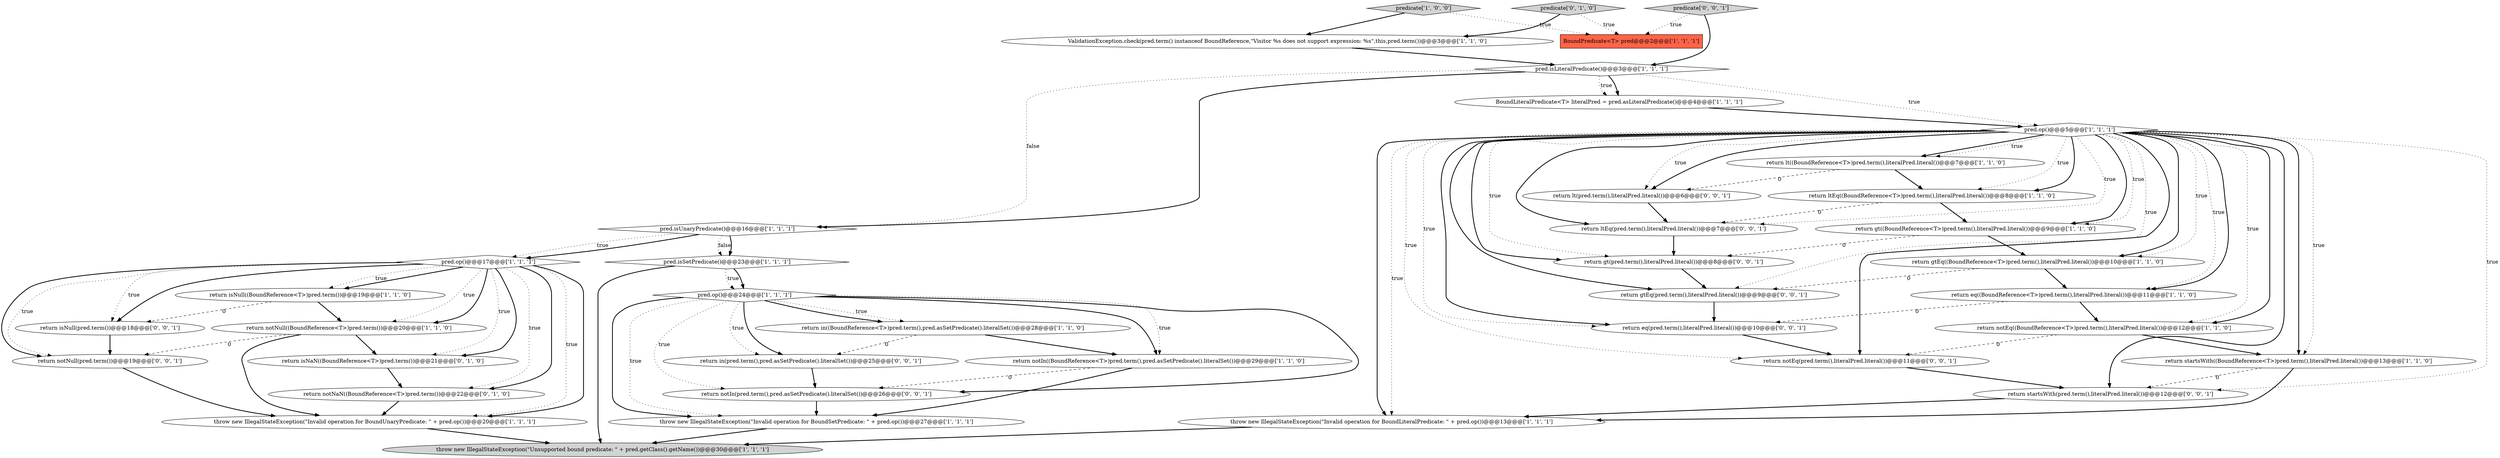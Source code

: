digraph {
15 [style = filled, label = "ValidationException.check(pred.term() instanceof BoundReference,\"Visitor %s does not support expression: %s\",this,pred.term())@@@3@@@['1', '1', '0']", fillcolor = white, shape = ellipse image = "AAA0AAABBB1BBB"];
31 [style = filled, label = "return lt(pred.term(),literalPred.literal())@@@6@@@['0', '0', '1']", fillcolor = white, shape = ellipse image = "AAA0AAABBB3BBB"];
14 [style = filled, label = "return notEq((BoundReference<T>)pred.term(),literalPred.literal())@@@12@@@['1', '1', '0']", fillcolor = white, shape = ellipse image = "AAA0AAABBB1BBB"];
36 [style = filled, label = "return notIn(pred.term(),pred.asSetPredicate().literalSet())@@@26@@@['0', '0', '1']", fillcolor = white, shape = ellipse image = "AAA0AAABBB3BBB"];
1 [style = filled, label = "pred.isSetPredicate()@@@23@@@['1', '1', '1']", fillcolor = white, shape = diamond image = "AAA0AAABBB1BBB"];
13 [style = filled, label = "return isNull((BoundReference<T>)pred.term())@@@19@@@['1', '1', '0']", fillcolor = white, shape = ellipse image = "AAA0AAABBB1BBB"];
33 [style = filled, label = "return gtEq(pred.term(),literalPred.literal())@@@9@@@['0', '0', '1']", fillcolor = white, shape = ellipse image = "AAA0AAABBB3BBB"];
35 [style = filled, label = "return in(pred.term(),pred.asSetPredicate().literalSet())@@@25@@@['0', '0', '1']", fillcolor = white, shape = ellipse image = "AAA0AAABBB3BBB"];
27 [style = filled, label = "predicate['0', '1', '0']", fillcolor = lightgray, shape = diamond image = "AAA0AAABBB2BBB"];
32 [style = filled, label = "return gt(pred.term(),literalPred.literal())@@@8@@@['0', '0', '1']", fillcolor = white, shape = ellipse image = "AAA0AAABBB3BBB"];
7 [style = filled, label = "BoundPredicate<T> pred@@@2@@@['1', '1', '1']", fillcolor = tomato, shape = box image = "AAA0AAABBB1BBB"];
18 [style = filled, label = "pred.op()@@@5@@@['1', '1', '1']", fillcolor = white, shape = diamond image = "AAA0AAABBB1BBB"];
6 [style = filled, label = "BoundLiteralPredicate<T> literalPred = pred.asLiteralPredicate()@@@4@@@['1', '1', '1']", fillcolor = white, shape = ellipse image = "AAA0AAABBB1BBB"];
0 [style = filled, label = "throw new IllegalStateException(\"Invalid operation for BoundUnaryPredicate: \" + pred.op())@@@20@@@['1', '1', '1']", fillcolor = white, shape = ellipse image = "AAA0AAABBB1BBB"];
24 [style = filled, label = "return eq((BoundReference<T>)pred.term(),literalPred.literal())@@@11@@@['1', '1', '0']", fillcolor = white, shape = ellipse image = "AAA0AAABBB1BBB"];
22 [style = filled, label = "return ltEq((BoundReference<T>)pred.term(),literalPred.literal())@@@8@@@['1', '1', '0']", fillcolor = white, shape = ellipse image = "AAA0AAABBB1BBB"];
10 [style = filled, label = "pred.isUnaryPredicate()@@@16@@@['1', '1', '1']", fillcolor = white, shape = diamond image = "AAA0AAABBB1BBB"];
39 [style = filled, label = "predicate['0', '0', '1']", fillcolor = lightgray, shape = diamond image = "AAA0AAABBB3BBB"];
30 [style = filled, label = "return isNull(pred.term())@@@18@@@['0', '0', '1']", fillcolor = white, shape = ellipse image = "AAA0AAABBB3BBB"];
8 [style = filled, label = "throw new IllegalStateException(\"Unsupported bound predicate: \" + pred.getClass().getName())@@@30@@@['1', '1', '1']", fillcolor = lightgray, shape = ellipse image = "AAA0AAABBB1BBB"];
17 [style = filled, label = "pred.op()@@@17@@@['1', '1', '1']", fillcolor = white, shape = diamond image = "AAA0AAABBB1BBB"];
25 [style = filled, label = "return notNaN((BoundReference<T>)pred.term())@@@22@@@['0', '1', '0']", fillcolor = white, shape = ellipse image = "AAA1AAABBB2BBB"];
3 [style = filled, label = "pred.isLiteralPredicate()@@@3@@@['1', '1', '1']", fillcolor = white, shape = diamond image = "AAA0AAABBB1BBB"];
29 [style = filled, label = "return ltEq(pred.term(),literalPred.literal())@@@7@@@['0', '0', '1']", fillcolor = white, shape = ellipse image = "AAA0AAABBB3BBB"];
9 [style = filled, label = "return gt((BoundReference<T>)pred.term(),literalPred.literal())@@@9@@@['1', '1', '0']", fillcolor = white, shape = ellipse image = "AAA0AAABBB1BBB"];
2 [style = filled, label = "return in((BoundReference<T>)pred.term(),pred.asSetPredicate().literalSet())@@@28@@@['1', '1', '0']", fillcolor = white, shape = ellipse image = "AAA0AAABBB1BBB"];
5 [style = filled, label = "predicate['1', '0', '0']", fillcolor = lightgray, shape = diamond image = "AAA0AAABBB1BBB"];
34 [style = filled, label = "return eq(pred.term(),literalPred.literal())@@@10@@@['0', '0', '1']", fillcolor = white, shape = ellipse image = "AAA0AAABBB3BBB"];
37 [style = filled, label = "return notEq(pred.term(),literalPred.literal())@@@11@@@['0', '0', '1']", fillcolor = white, shape = ellipse image = "AAA0AAABBB3BBB"];
23 [style = filled, label = "return notIn((BoundReference<T>)pred.term(),pred.asSetPredicate().literalSet())@@@29@@@['1', '1', '0']", fillcolor = white, shape = ellipse image = "AAA0AAABBB1BBB"];
38 [style = filled, label = "return notNull(pred.term())@@@19@@@['0', '0', '1']", fillcolor = white, shape = ellipse image = "AAA0AAABBB3BBB"];
12 [style = filled, label = "throw new IllegalStateException(\"Invalid operation for BoundSetPredicate: \" + pred.op())@@@27@@@['1', '1', '1']", fillcolor = white, shape = ellipse image = "AAA0AAABBB1BBB"];
11 [style = filled, label = "pred.op()@@@24@@@['1', '1', '1']", fillcolor = white, shape = diamond image = "AAA0AAABBB1BBB"];
28 [style = filled, label = "return startsWith(pred.term(),literalPred.literal())@@@12@@@['0', '0', '1']", fillcolor = white, shape = ellipse image = "AAA0AAABBB3BBB"];
4 [style = filled, label = "return gtEq((BoundReference<T>)pred.term(),literalPred.literal())@@@10@@@['1', '1', '0']", fillcolor = white, shape = ellipse image = "AAA0AAABBB1BBB"];
26 [style = filled, label = "return isNaN((BoundReference<T>)pred.term())@@@21@@@['0', '1', '0']", fillcolor = white, shape = ellipse image = "AAA1AAABBB2BBB"];
20 [style = filled, label = "throw new IllegalStateException(\"Invalid operation for BoundLiteralPredicate: \" + pred.op())@@@13@@@['1', '1', '1']", fillcolor = white, shape = ellipse image = "AAA0AAABBB1BBB"];
16 [style = filled, label = "return startsWith((BoundReference<T>)pred.term(),literalPred.literal())@@@13@@@['1', '1', '0']", fillcolor = white, shape = ellipse image = "AAA0AAABBB1BBB"];
21 [style = filled, label = "return lt((BoundReference<T>)pred.term(),literalPred.literal())@@@7@@@['1', '1', '0']", fillcolor = white, shape = ellipse image = "AAA0AAABBB1BBB"];
19 [style = filled, label = "return notNull((BoundReference<T>)pred.term())@@@20@@@['1', '1', '0']", fillcolor = white, shape = ellipse image = "AAA0AAABBB1BBB"];
11->23 [style = dotted, label="true"];
3->10 [style = bold, label=""];
18->20 [style = bold, label=""];
11->12 [style = bold, label=""];
17->0 [style = dotted, label="true"];
1->11 [style = dotted, label="true"];
21->22 [style = bold, label=""];
18->37 [style = dotted, label="true"];
33->34 [style = bold, label=""];
30->38 [style = bold, label=""];
19->0 [style = bold, label=""];
0->8 [style = bold, label=""];
18->28 [style = bold, label=""];
1->11 [style = bold, label=""];
3->6 [style = bold, label=""];
18->14 [style = dotted, label="true"];
4->24 [style = bold, label=""];
26->25 [style = bold, label=""];
29->32 [style = bold, label=""];
17->25 [style = dotted, label="true"];
16->28 [style = dashed, label="0"];
17->13 [style = bold, label=""];
37->28 [style = bold, label=""];
3->6 [style = dotted, label="true"];
11->23 [style = bold, label=""];
18->24 [style = dotted, label="true"];
18->21 [style = bold, label=""];
11->36 [style = bold, label=""];
17->38 [style = dotted, label="true"];
31->29 [style = bold, label=""];
24->14 [style = bold, label=""];
14->37 [style = dashed, label="0"];
18->20 [style = dotted, label="true"];
10->17 [style = bold, label=""];
11->12 [style = dotted, label="true"];
18->33 [style = dotted, label="true"];
1->8 [style = bold, label=""];
17->13 [style = dotted, label="true"];
18->29 [style = dotted, label="true"];
22->9 [style = bold, label=""];
18->32 [style = bold, label=""];
11->36 [style = dotted, label="true"];
18->21 [style = dotted, label="true"];
3->18 [style = dotted, label="true"];
23->36 [style = dashed, label="0"];
19->26 [style = bold, label=""];
11->35 [style = bold, label=""];
35->36 [style = bold, label=""];
4->33 [style = dashed, label="0"];
15->3 [style = bold, label=""];
10->1 [style = dotted, label="false"];
18->31 [style = bold, label=""];
17->30 [style = dotted, label="true"];
38->0 [style = bold, label=""];
32->33 [style = bold, label=""];
36->12 [style = bold, label=""];
39->7 [style = dotted, label="true"];
18->9 [style = dotted, label="true"];
13->30 [style = dashed, label="0"];
18->29 [style = bold, label=""];
11->35 [style = dotted, label="true"];
6->18 [style = bold, label=""];
17->26 [style = bold, label=""];
11->2 [style = dotted, label="true"];
18->34 [style = dotted, label="true"];
14->16 [style = bold, label=""];
13->19 [style = bold, label=""];
9->4 [style = bold, label=""];
18->4 [style = bold, label=""];
18->22 [style = bold, label=""];
28->20 [style = bold, label=""];
17->19 [style = bold, label=""];
18->33 [style = bold, label=""];
20->8 [style = bold, label=""];
27->15 [style = bold, label=""];
19->38 [style = dashed, label="0"];
11->2 [style = bold, label=""];
24->34 [style = dashed, label="0"];
10->1 [style = bold, label=""];
18->9 [style = bold, label=""];
18->4 [style = dotted, label="true"];
23->12 [style = bold, label=""];
18->28 [style = dotted, label="true"];
18->16 [style = bold, label=""];
18->32 [style = dotted, label="true"];
18->34 [style = bold, label=""];
25->0 [style = bold, label=""];
17->26 [style = dotted, label="true"];
18->14 [style = bold, label=""];
17->30 [style = bold, label=""];
12->8 [style = bold, label=""];
18->22 [style = dotted, label="true"];
17->0 [style = bold, label=""];
17->19 [style = dotted, label="true"];
27->7 [style = dotted, label="true"];
18->24 [style = bold, label=""];
17->38 [style = bold, label=""];
22->29 [style = dashed, label="0"];
5->7 [style = dotted, label="true"];
18->16 [style = dotted, label="true"];
9->32 [style = dashed, label="0"];
3->10 [style = dotted, label="false"];
16->20 [style = bold, label=""];
18->37 [style = bold, label=""];
39->3 [style = bold, label=""];
10->17 [style = dotted, label="true"];
34->37 [style = bold, label=""];
2->35 [style = dashed, label="0"];
18->31 [style = dotted, label="true"];
2->23 [style = bold, label=""];
17->25 [style = bold, label=""];
5->15 [style = bold, label=""];
21->31 [style = dashed, label="0"];
}

